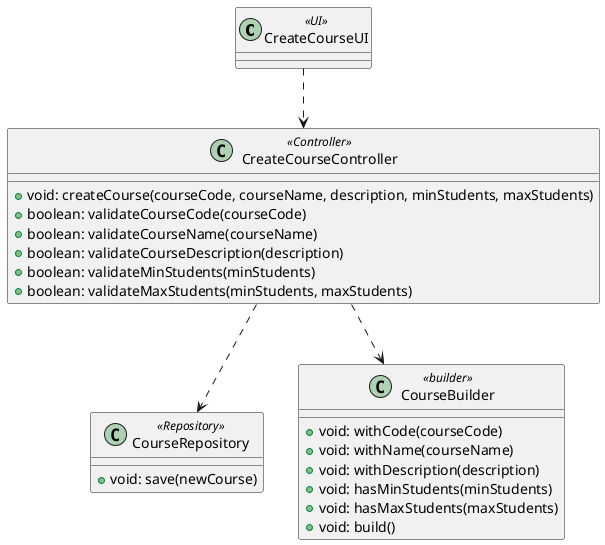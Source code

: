 @startuml

class CreateCourseUI <<UI>> {
}

class CreateCourseController <<Controller>> {
    + void: createCourse(courseCode, courseName, description, minStudents, maxStudents)
    + boolean: validateCourseCode(courseCode)
    + boolean: validateCourseName(courseName)
    + boolean: validateCourseDescription(description)
    + boolean: validateMinStudents(minStudents)
    + boolean: validateMaxStudents(minStudents, maxStudents)

}

class CourseRepository <<Repository>> {
    + void: save(newCourse)
}



class CourseBuilder <<builder>> {
    + void: withCode(courseCode)
    + void: withName(courseName)
    + void: withDescription(description)
    + void: hasMinStudents(minStudents)
    + void: hasMaxStudents(maxStudents)
    + void: build()
}

CreateCourseUI ..> CreateCourseController
CreateCourseController ..> CourseRepository
CreateCourseController ..> CourseBuilder

@enduml